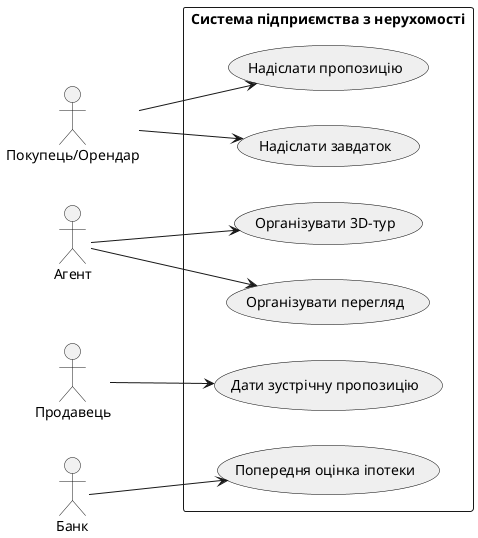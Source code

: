 @startuml
left to right direction
skinparam actorStyle "awesome"
skinparam usecase {
    BackgroundColor #EFEFEF
    BorderColor black
}
rectangle "Система підприємства з нерухомості" {
    (Надіслати пропозицію)
    (Надіслати завдаток)
    (Організувати 3D-тур)
    (Організувати перегляд)
    (Дати зустрічну пропозицію)
    (Попередня оцінка іпотеки)
}

actor "Покупець/Орендар" as Buyer
actor "Агент" as Agent
actor "Продавець" as Seller
actor "Банк" as Bank

Buyer --> (Надіслати пропозицію)
Buyer --> (Надіслати завдаток)
Agent --> (Організувати 3D-тур)
Agent --> (Організувати перегляд)
Seller --> (Дати зустрічну пропозицію)
Bank --> (Попередня оцінка іпотеки)
@enduml